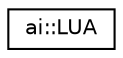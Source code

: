 digraph "Graphical Class Hierarchy"
{
  edge [fontname="Helvetica",fontsize="10",labelfontname="Helvetica",labelfontsize="10"];
  node [fontname="Helvetica",fontsize="10",shape=record];
  rankdir="LR";
  Node1 [label="ai::LUA",height=0.2,width=0.4,color="black", fillcolor="white", style="filled",URL="$classai_1_1LUA.html"];
}
